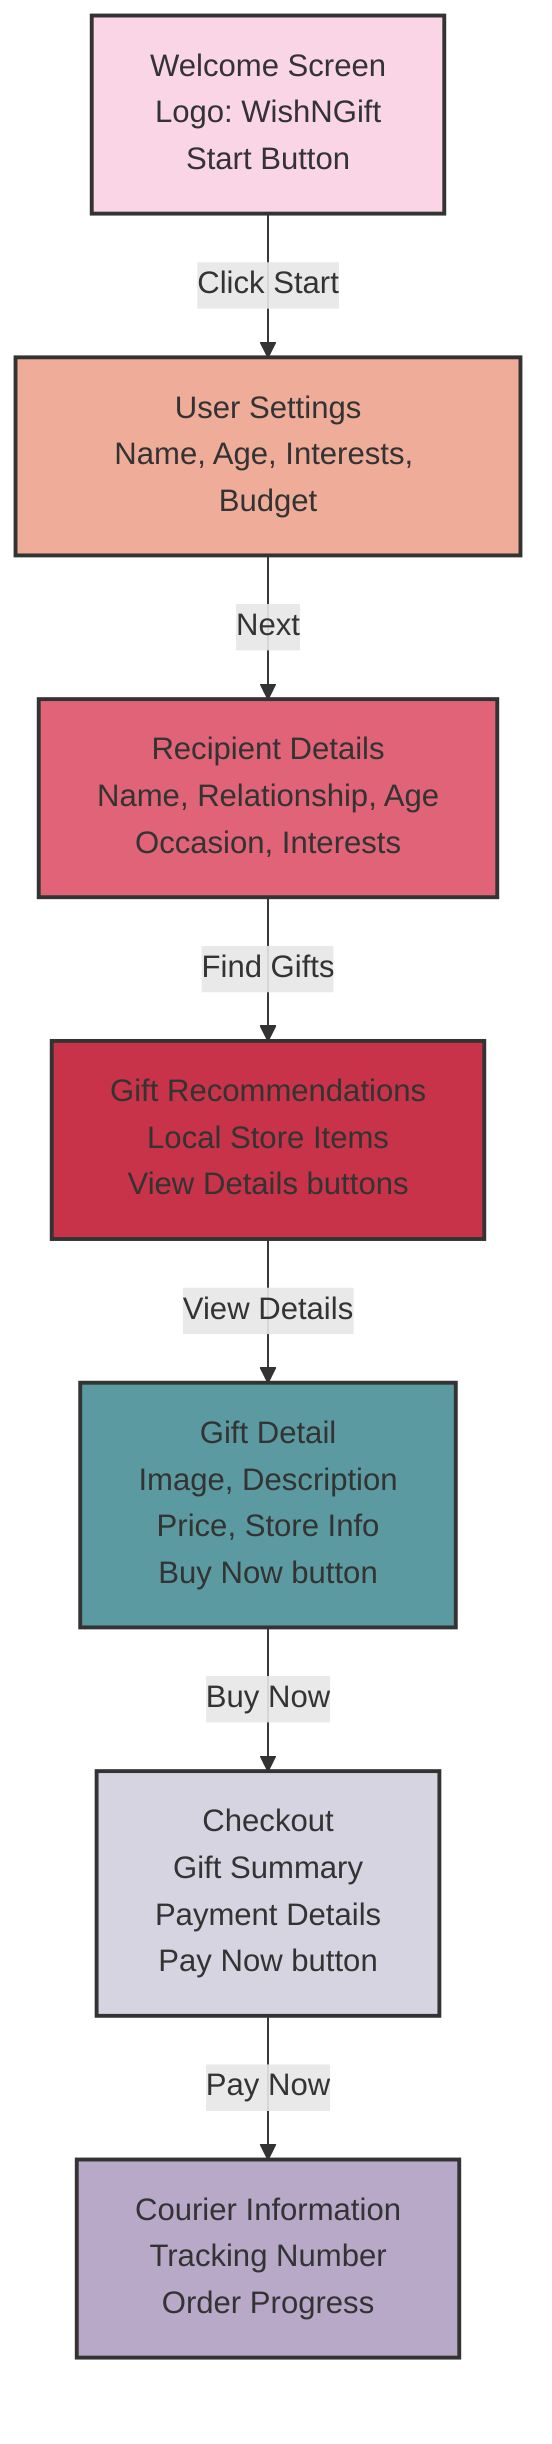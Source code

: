graph TD
    A[Welcome Screen<br/>Logo: WishNGift<br/>Start Button] -->|Click Start| B[User Settings<br/>Name, Age, Interests, Budget]
    B -->|Next| C[Recipient Details<br/>Name, Relationship, Age<br/>Occasion, Interests]
    C -->|Find Gifts| D[Gift Recommendations<br/>Local Store Items<br/>View Details buttons]
    D -->|View Details| E[Gift Detail<br/>Image, Description<br/>Price, Store Info<br/>Buy Now button]
    E -->|Buy Now| F[Checkout<br/>Gift Summary<br/>Payment Details<br/>Pay Now button]
    F -->|Pay Now| G[Courier Information<br/>Tracking Number<br/>Order Progress]
    
    style A fill:#f9d5e5,stroke:#333,stroke-width:2px
    style B fill:#eeac99,stroke:#333,stroke-width:2px
    style C fill:#e06377,stroke:#333,stroke-width:2px
    style D fill:#c83349,stroke:#333,stroke-width:2px
    style E fill:#5b9aa0,stroke:#333,stroke-width:2px
    style F fill:#d6d4e0,stroke:#333,stroke-width:2px
    style G fill:#b8a9c9,stroke:#333,stroke-width:2px